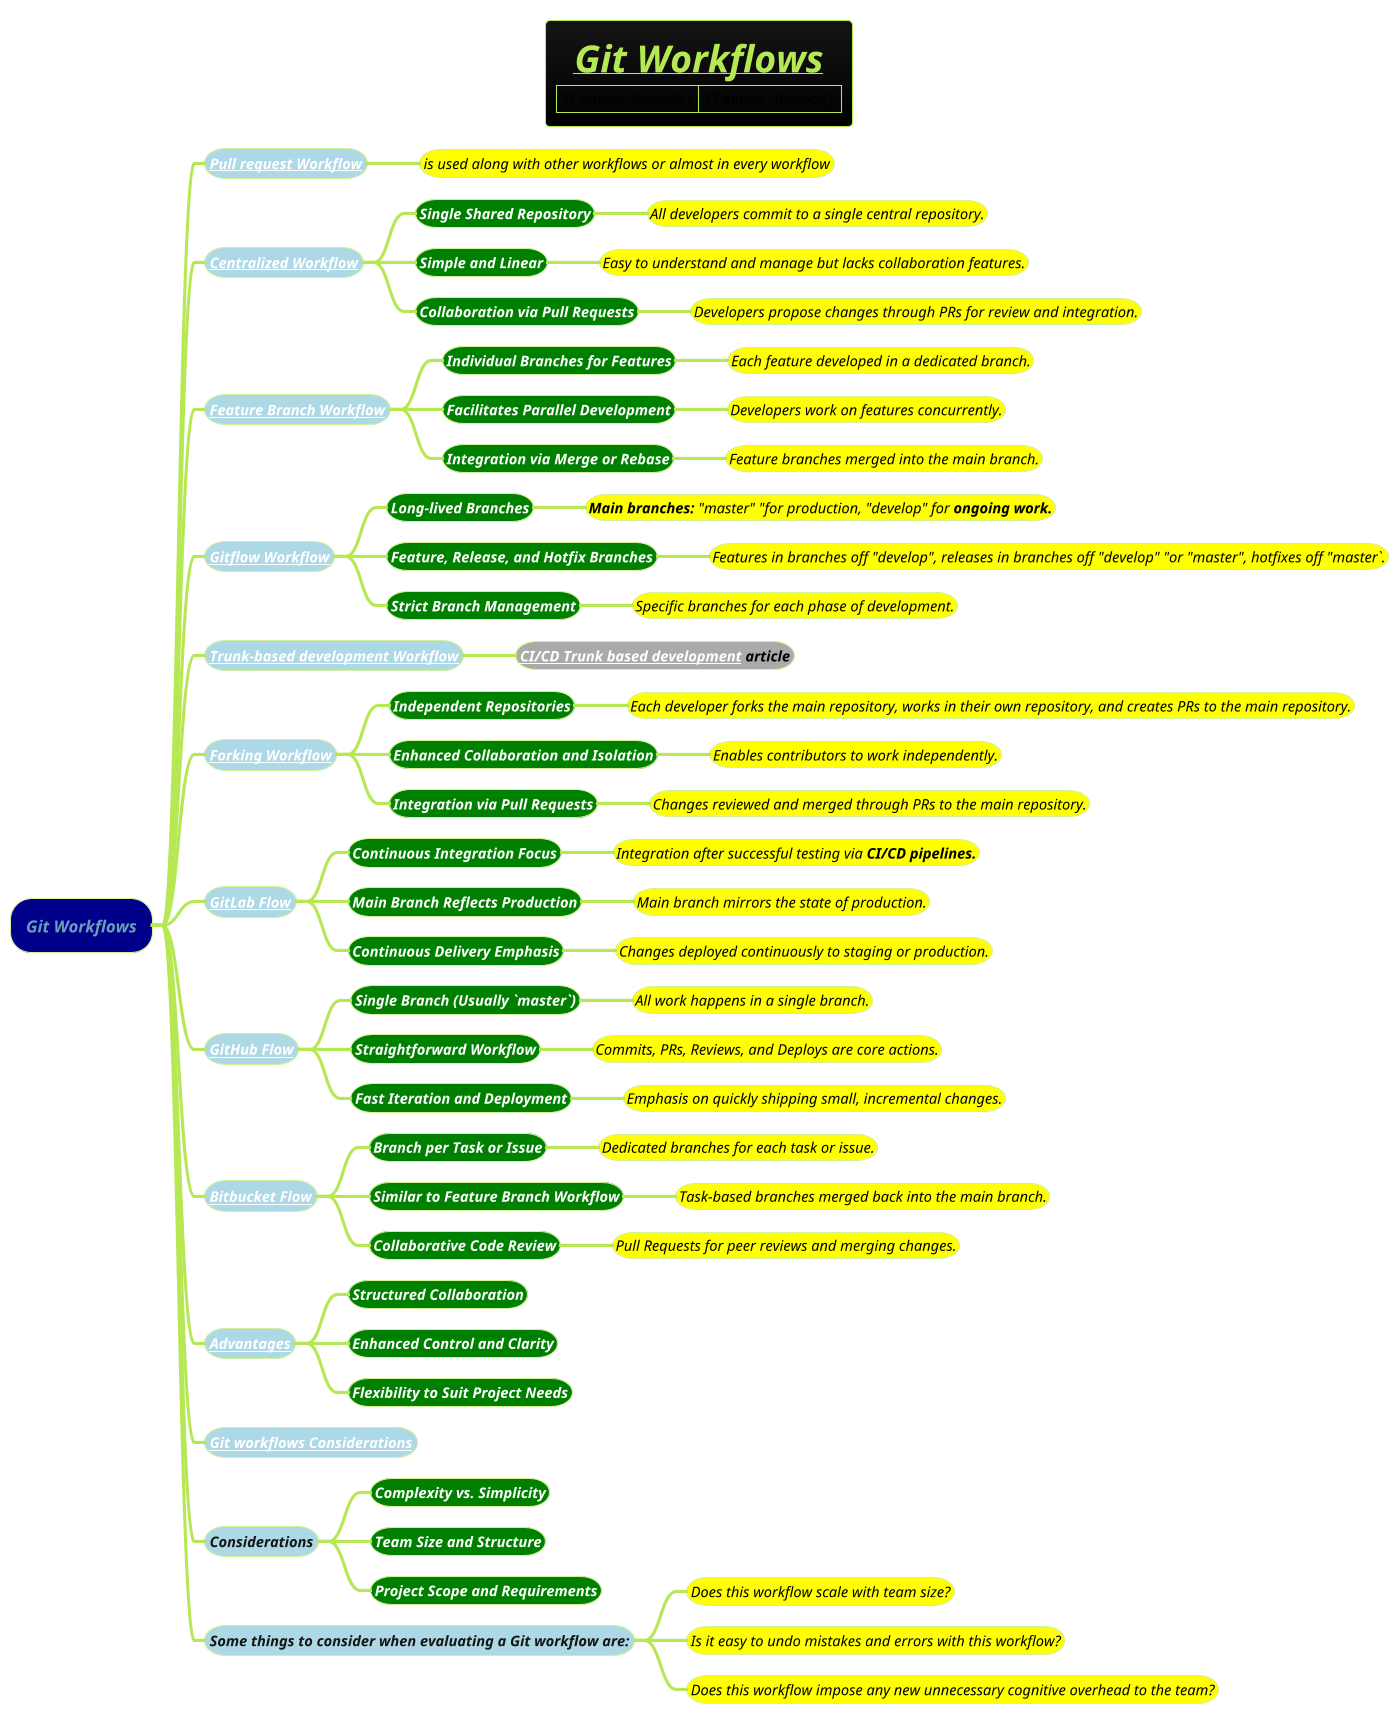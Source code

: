 @startmindmap
title =<i><b><u>Git Workflows\n|<img:images/img_10.png>|<img:images/Git.jpg{scale=.805}>|
!theme hacker

*[#darkblue] <i>Git Workflows
**[#lightblue] <i><color #blac><size:14>[[docs/3-devops/git/Pull-Request-Workflow.puml Pull request Workflow]]
***[#yellow] <i><color #black><size:14>is used along with other workflows or almost in every workflow
**[#lightblue] <i><color #blac><size:14>[[docs/3-devops/git/Centralized-workflow.puml Centralized Workflow]]
***[#green] <b><i><color #white><size:14>Single Shared Repository
****[#yellow] <i><color #black><size:14>All developers commit to a single central repository.
***[#green] <b><i><color #white><size:14>Simple and Linear
****[#yellow] <i><color #black><size:14>Easy to understand and manage but lacks collaboration features.
***[#green] <b><i><color #white><size:14>Collaboration via Pull Requests
****[#yellow] <i><color #black><size:14>Developers propose changes through PRs for review and integration.
**[#lightblue] <i><color #blac><size:14>[[docs/3-devops/git/Feature-Branch-workflow.puml Feature Branch Workflow]]
***[#green] <b><i><color #white><size:14>Individual Branches for Features
****[#yellow] <i><color #black><size:14>Each feature developed in a dedicated branch.
***[#green] <b><i><color #white><size:14>Facilitates Parallel Development
****[#yellow] <i><color #black><size:14>Developers work on features concurrently.
***[#green] <b><i><color #white><size:14>Integration via Merge or Rebase
****[#yellow] <i><color #black><size:14>Feature branches merged into the main branch.
**[#lightblue] <i><color #blac><size:14>[[docs/3-devops/git/Gitflow-workflow.puml Gitflow Workflow]]
***[#green] <b><i><color #white><size:14>Long-lived Branches
****[#yellow] <i><color #black><size:14>**Main branches:** "master" "for production, "develop" for <b>ongoing work.
***[#green] <b><i><color #white><size:14>Feature, Release, and Hotfix Branches
****[#yellow] <i><color #black><size:14>Features in branches off "develop", releases in branches off "develop" "or "master", hotfixes off "master`.
***[#green] <b><i><color #white><size:14>Strict Branch Management
****[#yellow] <i><color #black><size:14>Specific branches for each phase of development.
**[#lightblue] <i><color #blac><size:14>[[docs/3-devops/git/trunk-based-development-workflow.puml Trunk-based development Workflow]]
***[#a] <i><color #black><size:14><b>[[https://www.atlassian.com/continuous-delivery/continuous-integration/trunk-based-development CI/CD Trunk based development]] article
**[#lightblue] <i><color #blac><size:14>[[docs/3-devops/git/Forking-workflow.puml Forking Workflow]]
***[#green] <b><i><color #white><size:14>Independent Repositories
****[#yellow] <i><color #black><size:14>Each developer forks the main repository, works in their own repository, and creates PRs to the main repository.
***[#green] <b><i><color #white><size:14>Enhanced Collaboration and Isolation
****[#yellow] <i><color #black><size:14>Enables contributors to work independently.
***[#green] <b><i><color #white><size:14>Integration via Pull Requests
****[#yellow] <i><color #black><size:14>Changes reviewed and merged through PRs to the main repository.
**[#lightblue] <i><color #blac><size:14>[[docs/3-devops/git/Gitlab-workflow.puml GitLab Flow]]
***[#green] <b><i><color #white><size:14>Continuous Integration Focus
****[#yellow] <i><color #black><size:14>Integration after successful testing via <b>CI/CD pipelines.
***[#green] <b><i><color #white><size:14>Main Branch Reflects Production
****[#yellow] <i><color #black><size:14>Main branch mirrors the state of production.
***[#green] <b><i><color #white><size:14>Continuous Delivery Emphasis
****[#yellow] <i><color #black><size:14>Changes deployed continuously to staging or production.
**[#lightblue] <i><color #blac><size:14>[[docs/3-devops/git/GitHub-workflow.puml GitHub Flow]]
***[#green] <b><i><color #white><size:14>Single Branch (Usually `master`)
****[#yellow] <i><color #black><size:14>All work happens in a single branch.
***[#green] <b><i><color #white><size:14>Straightforward Workflow
****[#yellow] <i><color #black><size:14>Commits, PRs, Reviews, and Deploys are core actions.
***[#green] <b><i><color #white><size:14>Fast Iteration and Deployment
****[#yellow] <i><color #black><size:14>Emphasis on quickly shipping small, incremental changes.
**[#lightblue] <i><color #blac><size:14>[[docs/3-devops/git/Bitbucket-workflow.puml Bitbucket Flow]]
***[#green] <b><i><color #white><size:14>Branch per Task or Issue
****[#yellow] <i><color #black><size:14>Dedicated branches for each task or issue.
***[#green] <b><i><color #white><size:14>Similar to Feature Branch Workflow
****[#yellow] <i><color #black><size:14>Task-based branches merged back into the main branch.
***[#green] <b><i><color #white><size:14>Collaborative Code Review
****[#yellow] <i><color #black><size:14>Pull Requests for peer reviews and merging changes.
**[#lightblue] <i><color #blac><size:14>[[docs/3-devops/git/Git-workflows-advantages.puml Advantages]]
***[#green] <b><i><color #white><size:14>Structured Collaboration
***[#green] <b><i><color #white><size:14>Enhanced Control and Clarity
***[#green] <b><i><color #white><size:14>Flexibility to Suit Project Needs
**[#lightblue] <i><color #blac><size:14>[[docs/3-devops/git/Git-Workflows-Considerations.puml Git workflows Considerations]]
**[#lightblue] <i><color #blac><size:14>Considerations
***[#green] <b><i><color #white><size:14>Complexity vs. Simplicity
***[#green] <b><i><color #white><size:14>Team Size and Structure
***[#green] <b><i><color #white><size:14>Project Scope and Requirements
**[#lightblue] <i><color #blac><size:14>Some things to consider when evaluating a Git workflow are:
***[#yellow] <i><color #black><size:14>Does this workflow scale with team size?
***[#yellow] <i><color #black><size:14>Is it easy to undo mistakes and errors with this workflow?
***[#yellow] <i><color #black><size:14>Does this workflow impose any new unnecessary cognitive overhead to the team?

@endmindmap

